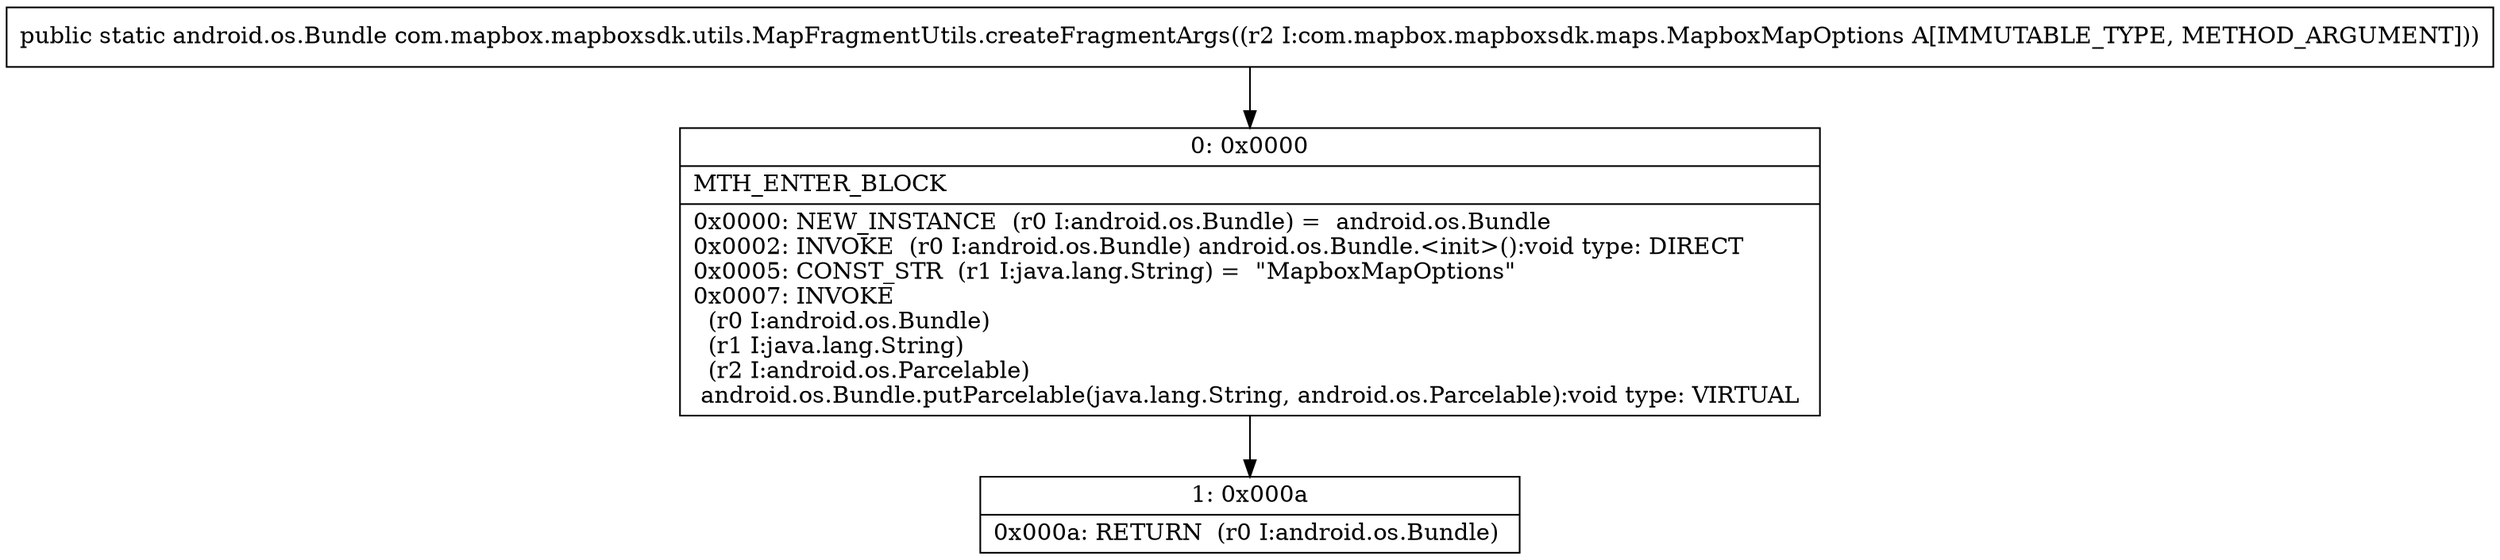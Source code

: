digraph "CFG forcom.mapbox.mapboxsdk.utils.MapFragmentUtils.createFragmentArgs(Lcom\/mapbox\/mapboxsdk\/maps\/MapboxMapOptions;)Landroid\/os\/Bundle;" {
Node_0 [shape=record,label="{0\:\ 0x0000|MTH_ENTER_BLOCK\l|0x0000: NEW_INSTANCE  (r0 I:android.os.Bundle) =  android.os.Bundle \l0x0002: INVOKE  (r0 I:android.os.Bundle) android.os.Bundle.\<init\>():void type: DIRECT \l0x0005: CONST_STR  (r1 I:java.lang.String) =  \"MapboxMapOptions\" \l0x0007: INVOKE  \l  (r0 I:android.os.Bundle)\l  (r1 I:java.lang.String)\l  (r2 I:android.os.Parcelable)\l android.os.Bundle.putParcelable(java.lang.String, android.os.Parcelable):void type: VIRTUAL \l}"];
Node_1 [shape=record,label="{1\:\ 0x000a|0x000a: RETURN  (r0 I:android.os.Bundle) \l}"];
MethodNode[shape=record,label="{public static android.os.Bundle com.mapbox.mapboxsdk.utils.MapFragmentUtils.createFragmentArgs((r2 I:com.mapbox.mapboxsdk.maps.MapboxMapOptions A[IMMUTABLE_TYPE, METHOD_ARGUMENT])) }"];
MethodNode -> Node_0;
Node_0 -> Node_1;
}

